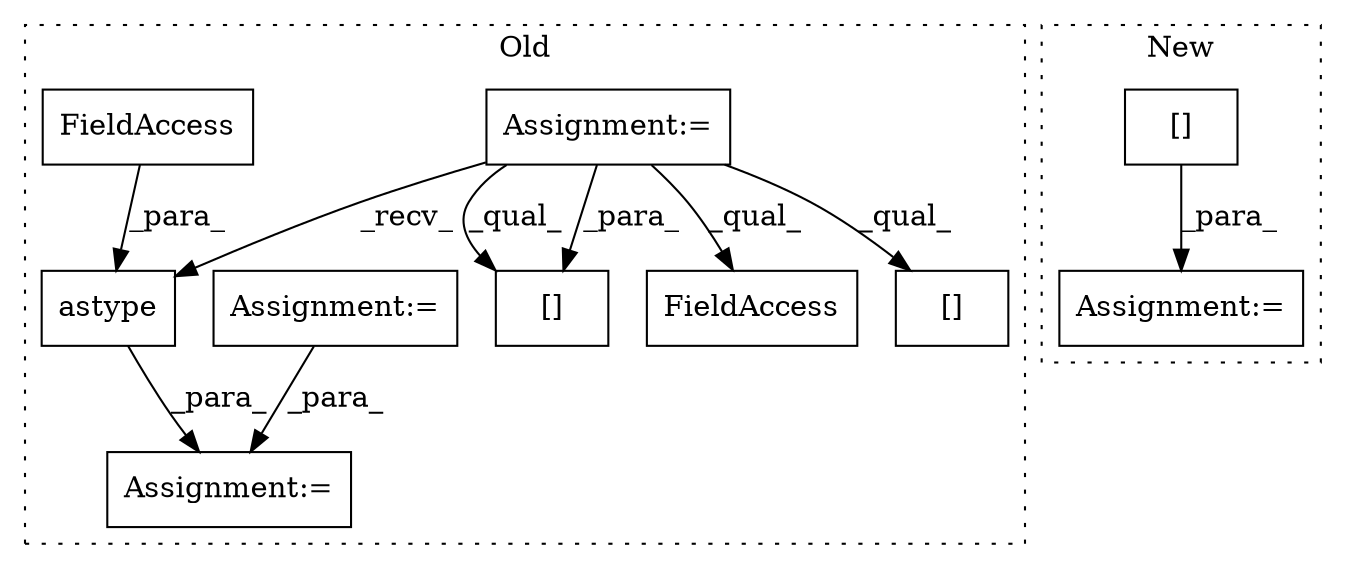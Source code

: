 digraph G {
subgraph cluster0 {
1 [label="astype" a="32" s="976,992" l="7,1" shape="box"];
3 [label="Assignment:=" a="7" s="950" l="1" shape="box"];
4 [label="Assignment:=" a="7" s="614" l="4" shape="box"];
6 [label="Assignment:=" a="7" s="476" l="6" shape="box"];
7 [label="[]" a="2" s="805,852" l="14,2" shape="box"];
8 [label="FieldAccess" a="22" s="983" l="9" shape="box"];
9 [label="FieldAccess" a="22" s="767" l="10" shape="box"];
10 [label="[]" a="2" s="874,891" l="15,1" shape="box"];
label = "Old";
style="dotted";
}
subgraph cluster1 {
2 [label="[]" a="2" s="903,936" l="2,1" shape="box"];
5 [label="Assignment:=" a="7" s="902" l="1" shape="box"];
label = "New";
style="dotted";
}
1 -> 3 [label="_para_"];
2 -> 5 [label="_para_"];
4 -> 7 [label="_qual_"];
4 -> 7 [label="_para_"];
4 -> 9 [label="_qual_"];
4 -> 1 [label="_recv_"];
4 -> 10 [label="_qual_"];
6 -> 3 [label="_para_"];
8 -> 1 [label="_para_"];
}